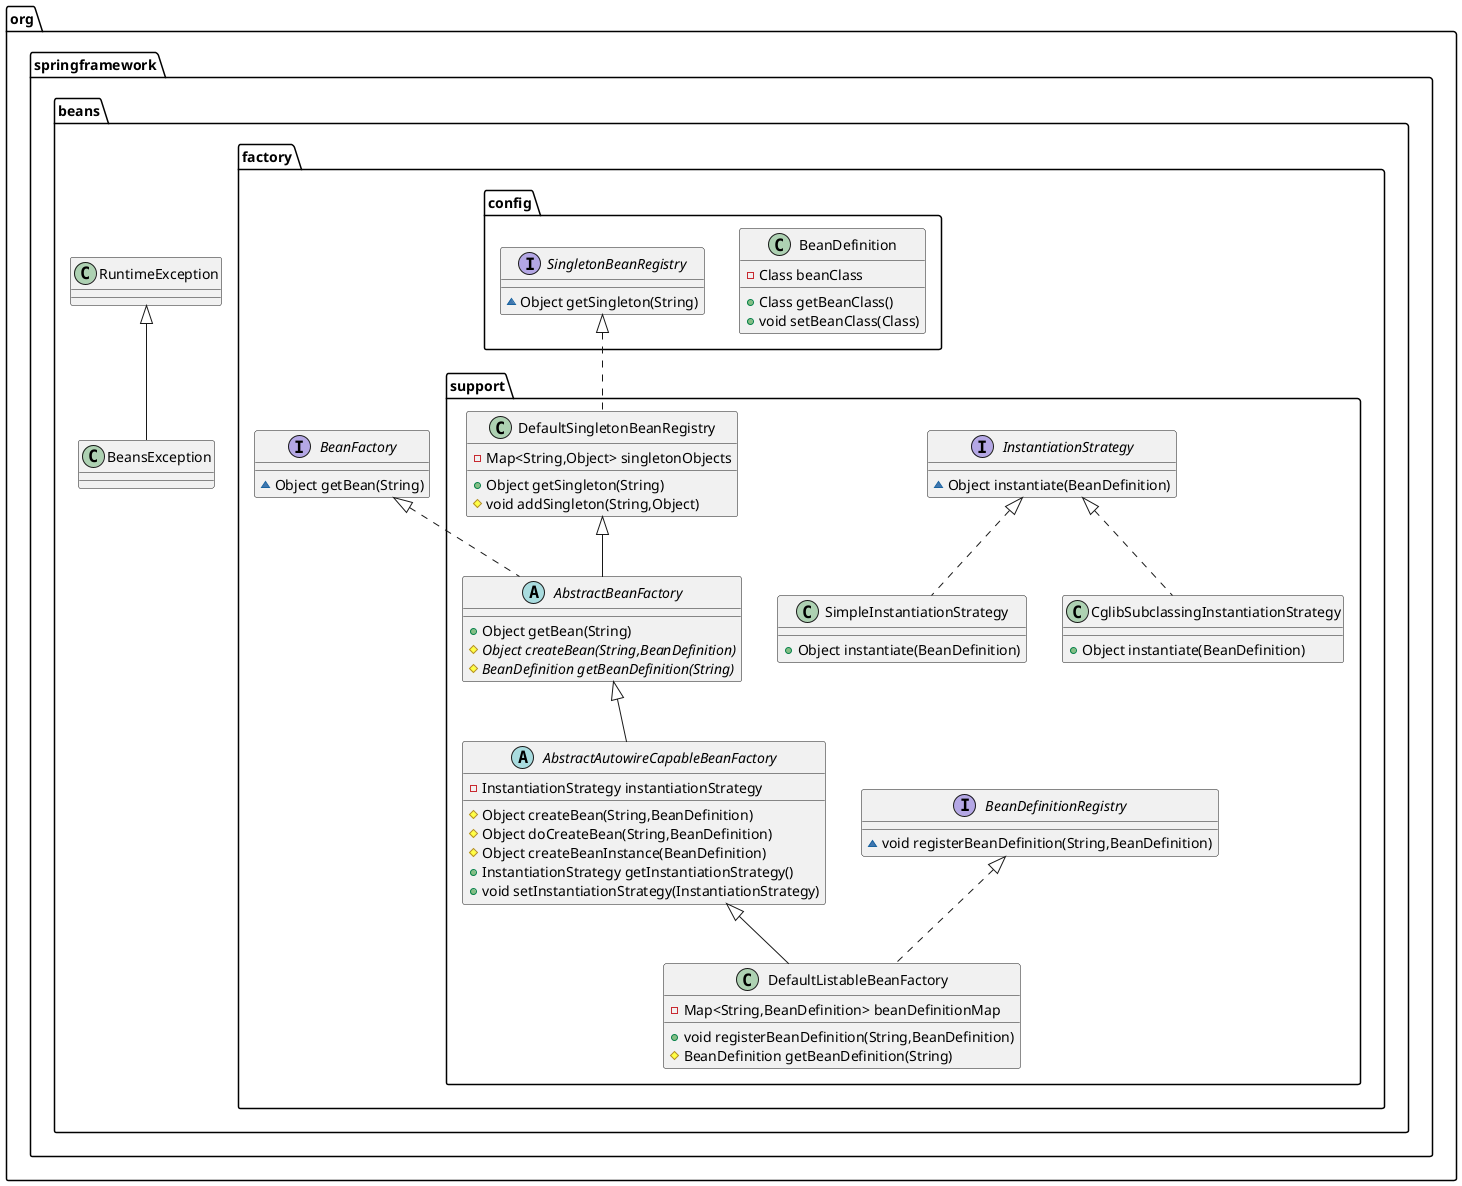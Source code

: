 @startuml
class org.springframework.beans.factory.config.BeanDefinition {
- Class beanClass
+ Class getBeanClass()
+ void setBeanClass(Class)
}


class org.springframework.beans.factory.support.SimpleInstantiationStrategy {
+ Object instantiate(BeanDefinition)
}

interface org.springframework.beans.factory.support.InstantiationStrategy {
~ Object instantiate(BeanDefinition)
}

interface org.springframework.beans.factory.BeanFactory {
~ Object getBean(String)
}

class org.springframework.beans.factory.support.CglibSubclassingInstantiationStrategy {
+ Object instantiate(BeanDefinition)
}

class org.springframework.beans.factory.support.DefaultListableBeanFactory {
- Map<String,BeanDefinition> beanDefinitionMap
+ void registerBeanDefinition(String,BeanDefinition)
# BeanDefinition getBeanDefinition(String)
}


interface org.springframework.beans.factory.config.SingletonBeanRegistry {
~ Object getSingleton(String)
}

interface org.springframework.beans.factory.support.BeanDefinitionRegistry {
~ void registerBeanDefinition(String,BeanDefinition)
}

class org.springframework.beans.BeansException {
}
abstract class org.springframework.beans.factory.support.AbstractBeanFactory {
+ Object getBean(String)
# {abstract}Object createBean(String,BeanDefinition)
# {abstract}BeanDefinition getBeanDefinition(String)
}

class org.springframework.beans.factory.support.DefaultSingletonBeanRegistry {
- Map<String,Object> singletonObjects
+ Object getSingleton(String)
# void addSingleton(String,Object)
}


abstract class org.springframework.beans.factory.support.AbstractAutowireCapableBeanFactory {
- InstantiationStrategy instantiationStrategy
# Object createBean(String,BeanDefinition)
# Object doCreateBean(String,BeanDefinition)
# Object createBeanInstance(BeanDefinition)
+ InstantiationStrategy getInstantiationStrategy()
+ void setInstantiationStrategy(InstantiationStrategy)
}




org.springframework.beans.factory.support.InstantiationStrategy <|.. org.springframework.beans.factory.support.SimpleInstantiationStrategy
org.springframework.beans.factory.support.InstantiationStrategy <|.. org.springframework.beans.factory.support.CglibSubclassingInstantiationStrategy
org.springframework.beans.factory.support.BeanDefinitionRegistry <|.. org.springframework.beans.factory.support.DefaultListableBeanFactory
org.springframework.beans.factory.support.AbstractAutowireCapableBeanFactory <|-- org.springframework.beans.factory.support.DefaultListableBeanFactory
org.springframework.beans.RuntimeException <|-- org.springframework.beans.BeansException
org.springframework.beans.factory.BeanFactory <|.. org.springframework.beans.factory.support.AbstractBeanFactory
org.springframework.beans.factory.support.DefaultSingletonBeanRegistry <|-- org.springframework.beans.factory.support.AbstractBeanFactory
org.springframework.beans.factory.config.SingletonBeanRegistry <|.. org.springframework.beans.factory.support.DefaultSingletonBeanRegistry
org.springframework.beans.factory.support.AbstractBeanFactory <|-- org.springframework.beans.factory.support.AbstractAutowireCapableBeanFactory
@enduml